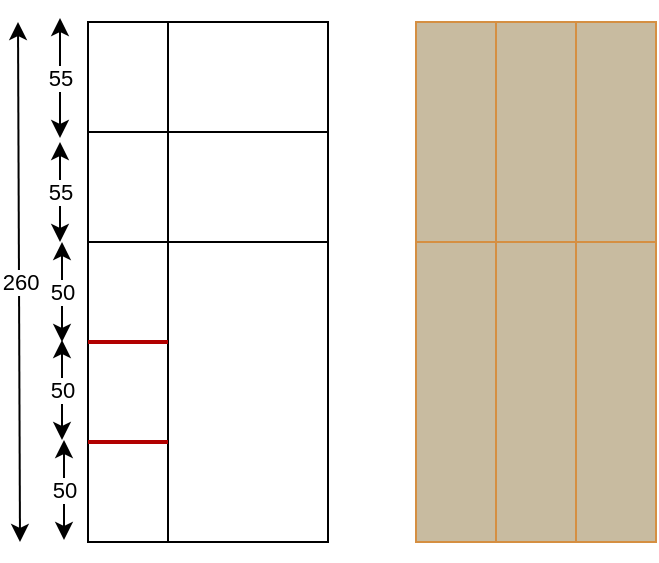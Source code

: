 <mxfile>
    <diagram id="oMSEvztWzahUjfTEPgV4" name="第 1 页">
        <mxGraphModel dx="714" dy="518" grid="1" gridSize="10" guides="1" tooltips="1" connect="1" arrows="1" fold="1" page="1" pageScale="1" pageWidth="827" pageHeight="1169" math="0" shadow="0">
            <root>
                <mxCell id="0"/>
                <mxCell id="1" parent="0"/>
                <mxCell id="2" value="" style="rounded=0;whiteSpace=wrap;html=1;" parent="1" vertex="1">
                    <mxGeometry x="100" y="130" width="120" height="260" as="geometry"/>
                </mxCell>
                <mxCell id="5" value="" style="rounded=0;whiteSpace=wrap;html=1;" parent="1" vertex="1">
                    <mxGeometry x="140" y="240" width="80" height="150" as="geometry"/>
                </mxCell>
                <mxCell id="6" value="" style="rounded=0;whiteSpace=wrap;html=1;" parent="1" vertex="1">
                    <mxGeometry x="100" y="185" width="40" height="55" as="geometry"/>
                </mxCell>
                <mxCell id="7" value="" style="rounded=0;whiteSpace=wrap;html=1;" parent="1" vertex="1">
                    <mxGeometry x="100" y="340" width="40" height="50" as="geometry"/>
                </mxCell>
                <mxCell id="50" value="" style="edgeStyle=none;html=1;" edge="1" parent="1" source="8" target="7">
                    <mxGeometry relative="1" as="geometry"/>
                </mxCell>
                <mxCell id="8" value="" style="rounded=0;whiteSpace=wrap;html=1;" parent="1" vertex="1">
                    <mxGeometry x="100" y="290" width="40" height="50" as="geometry"/>
                </mxCell>
                <mxCell id="9" value="" style="rounded=0;whiteSpace=wrap;html=1;" parent="1" vertex="1">
                    <mxGeometry x="100" y="240" width="40" height="50" as="geometry"/>
                </mxCell>
                <mxCell id="11" value="50" style="endArrow=classic;startArrow=classic;html=1;" parent="1" edge="1">
                    <mxGeometry width="50" height="50" relative="1" as="geometry">
                        <mxPoint x="87" y="290" as="sourcePoint"/>
                        <mxPoint x="87" y="240" as="targetPoint"/>
                    </mxGeometry>
                </mxCell>
                <mxCell id="12" value="50" style="endArrow=classic;startArrow=classic;html=1;" parent="1" edge="1">
                    <mxGeometry width="50" height="50" relative="1" as="geometry">
                        <mxPoint x="87" y="339" as="sourcePoint"/>
                        <mxPoint x="87" y="289" as="targetPoint"/>
                    </mxGeometry>
                </mxCell>
                <mxCell id="13" value="50" style="endArrow=classic;startArrow=classic;html=1;" parent="1" edge="1">
                    <mxGeometry width="50" height="50" relative="1" as="geometry">
                        <mxPoint x="88" y="389" as="sourcePoint"/>
                        <mxPoint x="88" y="339" as="targetPoint"/>
                        <mxPoint as="offset"/>
                    </mxGeometry>
                </mxCell>
                <mxCell id="14" value="55" style="endArrow=classic;startArrow=classic;html=1;" parent="1" edge="1">
                    <mxGeometry width="50" height="50" relative="1" as="geometry">
                        <mxPoint x="86" y="188" as="sourcePoint"/>
                        <mxPoint x="86" y="128" as="targetPoint"/>
                    </mxGeometry>
                </mxCell>
                <mxCell id="15" value="55" style="endArrow=classic;startArrow=classic;html=1;" parent="1" edge="1">
                    <mxGeometry width="50" height="50" relative="1" as="geometry">
                        <mxPoint x="86" y="240" as="sourcePoint"/>
                        <mxPoint x="86" y="190" as="targetPoint"/>
                    </mxGeometry>
                </mxCell>
                <mxCell id="16" value="260" style="endArrow=classic;startArrow=classic;html=1;" parent="1" edge="1">
                    <mxGeometry width="50" height="50" relative="1" as="geometry">
                        <mxPoint x="66" y="390" as="sourcePoint"/>
                        <mxPoint x="65" y="130" as="targetPoint"/>
                    </mxGeometry>
                </mxCell>
                <mxCell id="29" value="" style="rounded=0;whiteSpace=wrap;html=1;" parent="1" vertex="1">
                    <mxGeometry x="100" y="130" width="40" height="55" as="geometry"/>
                </mxCell>
                <mxCell id="30" value="" style="rounded=0;whiteSpace=wrap;html=1;" parent="1" vertex="1">
                    <mxGeometry x="140" y="130" width="80" height="55" as="geometry"/>
                </mxCell>
                <mxCell id="31" value="" style="rounded=0;whiteSpace=wrap;html=1;" parent="1" vertex="1">
                    <mxGeometry x="140" y="185" width="80" height="55" as="geometry"/>
                </mxCell>
                <mxCell id="32" value="" style="rounded=0;whiteSpace=wrap;html=1;" parent="1" vertex="1">
                    <mxGeometry x="264" y="130" width="120" height="260" as="geometry"/>
                </mxCell>
                <mxCell id="35" value="" style="rounded=0;whiteSpace=wrap;html=1;fillColor=#C8BBA0;strokeColor=#D58F42;" parent="1" vertex="1">
                    <mxGeometry x="264" y="240" width="40" height="150" as="geometry"/>
                </mxCell>
                <mxCell id="44" value="" style="edgeStyle=none;html=1;" parent="1" edge="1">
                    <mxGeometry relative="1" as="geometry">
                        <mxPoint x="284" y="290" as="sourcePoint"/>
                        <mxPoint x="284" y="290" as="targetPoint"/>
                    </mxGeometry>
                </mxCell>
                <mxCell id="41" value="" style="rounded=0;whiteSpace=wrap;html=1;fillColor=#C8BBA0;strokeColor=#D58F42;" parent="1" vertex="1">
                    <mxGeometry x="264" y="130" width="40" height="110" as="geometry"/>
                </mxCell>
                <mxCell id="46" value="" style="rounded=0;whiteSpace=wrap;html=1;fillColor=#C8BBA0;strokeColor=#D58F42;" parent="1" vertex="1">
                    <mxGeometry x="344" y="130" width="40" height="110" as="geometry"/>
                </mxCell>
                <mxCell id="47" value="" style="rounded=0;whiteSpace=wrap;html=1;fillColor=#C8BBA0;strokeColor=#D58F42;" parent="1" vertex="1">
                    <mxGeometry x="304" y="130" width="40" height="110" as="geometry"/>
                </mxCell>
                <mxCell id="48" value="" style="rounded=0;whiteSpace=wrap;html=1;fillColor=#C8BBA0;strokeColor=#D58F42;" parent="1" vertex="1">
                    <mxGeometry x="304" y="240" width="40" height="150" as="geometry"/>
                </mxCell>
                <mxCell id="49" value="" style="rounded=0;whiteSpace=wrap;html=1;fillColor=#C8BBA0;strokeColor=#D58F42;" parent="1" vertex="1">
                    <mxGeometry x="344" y="240" width="40" height="150" as="geometry"/>
                </mxCell>
                <mxCell id="64" value="" style="endArrow=none;html=1;exitX=0;exitY=0;exitDx=0;exitDy=0;strokeColor=#B20000;strokeWidth=2;fillColor=#e51400;" edge="1" parent="1">
                    <mxGeometry width="50" height="50" relative="1" as="geometry">
                        <mxPoint x="100" y="340" as="sourcePoint"/>
                        <mxPoint x="140" y="340" as="targetPoint"/>
                    </mxGeometry>
                </mxCell>
                <mxCell id="65" value="" style="endArrow=none;html=1;exitX=0;exitY=0;exitDx=0;exitDy=0;strokeColor=#B20000;strokeWidth=2;fillColor=#e51400;" edge="1" parent="1">
                    <mxGeometry width="50" height="50" relative="1" as="geometry">
                        <mxPoint x="100" y="290" as="sourcePoint"/>
                        <mxPoint x="140" y="290" as="targetPoint"/>
                    </mxGeometry>
                </mxCell>
            </root>
        </mxGraphModel>
    </diagram>
</mxfile>